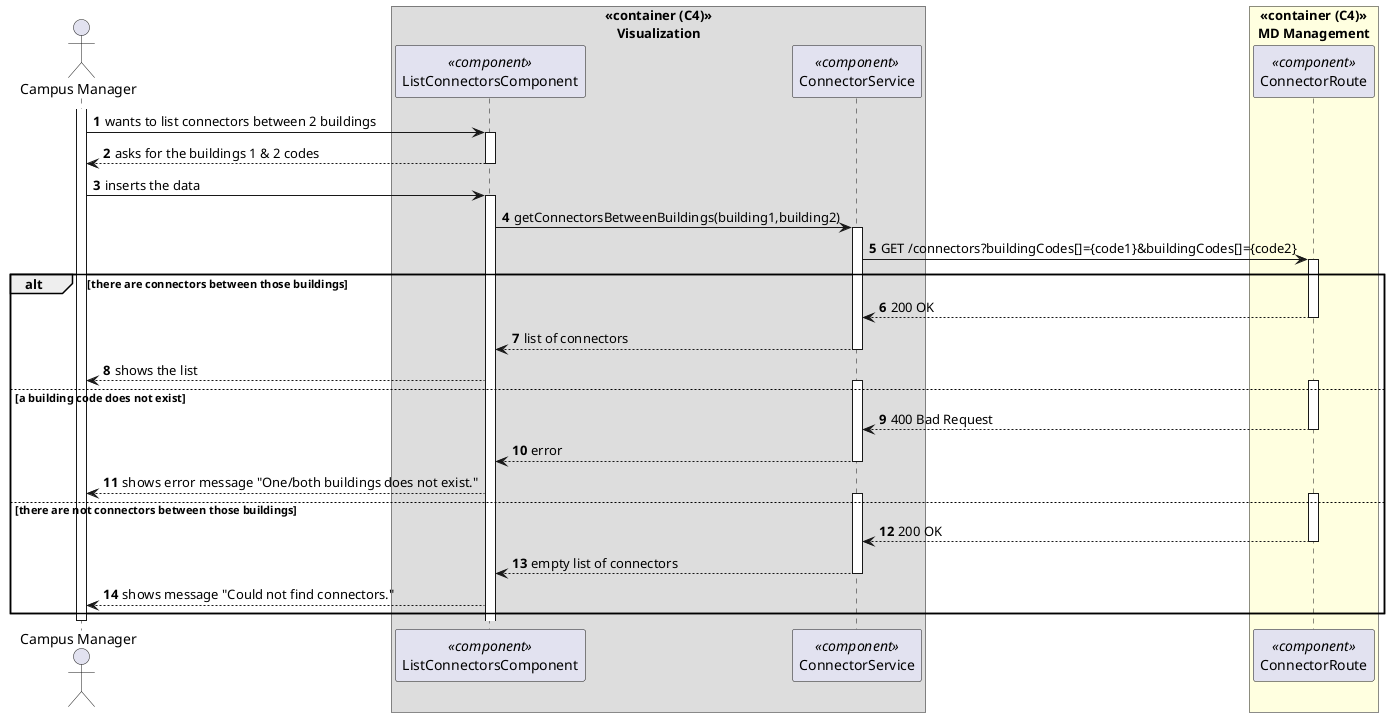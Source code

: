 @startuml process-view
autonumber
skinparam DefaultTextAlignment<<center>> center

actor CM as "Campus Manager"

box "«container (C4)»\nVisualization" <<center>>
  participant C as "ListConnectorsComponent" <<component>>
  participant SVC as "ConnectorService" <<component>>
end box

box "«container (C4)»\n MD Management " <<center>>#LightYellow
  participant ROUTE as "ConnectorRoute" <<component>>
end box

activate CM

CM -> C : wants to list connectors between 2 buildings
activate C

CM <-- C : asks for the buildings 1 & 2 codes
deactivate C

CM -> C : inserts the data
activate C

C -> SVC : getConnectorsBetweenBuildings(building1,building2)
activate SVC

SVC -> ROUTE : GET /connectors?buildingCodes[]={code1}&buildingCodes[]={code2}
activate ROUTE

alt there are connectors between those buildings
  SVC <-- ROUTE : 200 OK
  deactivate ROUTE

  C <-- SVC : list of connectors
  deactivate SVC

  CM <-- C : shows the list
else a building code does not exist
  activate SVC
  activate ROUTE

  SVC <-- ROUTE : 400 Bad Request
  deactivate ROUTE

  C <-- SVC : error
  deactivate SVC

  CM <-- C : shows error message "One/both buildings does not exist."
else there are not connectors between those buildings
  activate SVC
  activate ROUTE

  SVC <-- ROUTE : 200 OK
  deactivate ROUTE

  C <-- SVC : empty list of connectors
  deactivate SVC

  CM <-- C : shows message "Could not find connectors."
end

deactivate CM

@enduml
